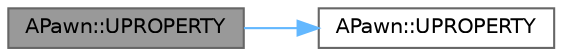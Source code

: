digraph "APawn::UPROPERTY"
{
 // INTERACTIVE_SVG=YES
 // LATEX_PDF_SIZE
  bgcolor="transparent";
  edge [fontname=Helvetica,fontsize=10,labelfontname=Helvetica,labelfontsize=10];
  node [fontname=Helvetica,fontsize=10,shape=box,height=0.2,width=0.4];
  rankdir="LR";
  Node1 [id="Node000001",label="APawn::UPROPERTY",height=0.2,width=0.4,color="gray40", fillcolor="grey60", style="filled", fontcolor="black",tooltip="Default class to use when pawn is controlled by AI."];
  Node1 -> Node2 [id="edge1_Node000001_Node000002",color="steelblue1",style="solid",tooltip=" "];
  Node2 [id="Node000002",label="APawn::UPROPERTY",height=0.2,width=0.4,color="grey40", fillcolor="white", style="filled",URL="$db/dc7/classAPawn.html#a15fb8d770f7af9dfc24784409737ed7e",tooltip="Base eye height above collision center."];
}
